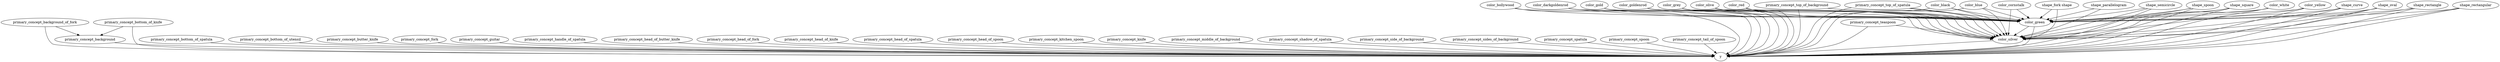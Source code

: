 strict digraph  {
primary_concept_background;
y;
primary_concept_background_of_fork;
primary_concept_bottom_of_knife;
primary_concept_bottom_of_spatula;
primary_concept_bottom_of_utensil;
primary_concept_butter_knife;
primary_concept_fork;
primary_concept_guitar;
primary_concept_handle_of_spatula;
primary_concept_head_of_butter_knife;
primary_concept_head_of_fork;
primary_concept_head_of_knife;
primary_concept_head_of_spatula;
primary_concept_head_of_spoon;
primary_concept_kitchen_spoon;
primary_concept_knife;
primary_concept_middle_of_background;
primary_concept_shadow_of_spatula;
primary_concept_side_of_background;
primary_concept_sides_of_background;
primary_concept_spatula;
primary_concept_spoon;
primary_concept_tail_of_spoon;
primary_concept_teaspoon;
primary_concept_top_of_background;
primary_concept_top_of_spatula;
color_black;
color_blue;
color_bollywood;
color_darkgoldenrod;
color_gold;
color_goldenrod;
color_green;
color_grey;
color_olive;
color_red;
color_silver;
color_white;
color_yellow;
shape_curve;
shape_oval;
shape_rectangle;
shape_rectangular;
shape_semicircle;
shape_spoon;
shape_square;
color_cornstalk;
"shape_fork shape";
shape_parallelogram;
primary_concept_background -> y;
primary_concept_background_of_fork -> y;
primary_concept_background_of_fork -> primary_concept_background;
primary_concept_bottom_of_knife -> y;
primary_concept_bottom_of_knife -> primary_concept_background;
primary_concept_bottom_of_spatula -> y;
primary_concept_bottom_of_utensil -> y;
primary_concept_butter_knife -> y;
primary_concept_fork -> y;
primary_concept_guitar -> y;
primary_concept_handle_of_spatula -> y;
primary_concept_head_of_butter_knife -> y;
primary_concept_head_of_fork -> y;
primary_concept_head_of_knife -> y;
primary_concept_head_of_spatula -> y;
primary_concept_head_of_spoon -> y;
primary_concept_kitchen_spoon -> y;
primary_concept_knife -> y;
primary_concept_middle_of_background -> y;
primary_concept_shadow_of_spatula -> y;
primary_concept_side_of_background -> y;
primary_concept_sides_of_background -> y;
primary_concept_spatula -> y;
primary_concept_spoon -> y;
primary_concept_tail_of_spoon -> y;
primary_concept_teaspoon -> y;
primary_concept_teaspoon -> color_silver;
primary_concept_top_of_background -> y;
primary_concept_top_of_background -> color_green;
primary_concept_top_of_background -> color_silver;
primary_concept_top_of_spatula -> y;
primary_concept_top_of_spatula -> color_green;
primary_concept_top_of_spatula -> color_silver;
color_black -> y;
color_black -> color_green;
color_black -> color_silver;
color_blue -> y;
color_blue -> color_green;
color_blue -> color_silver;
color_bollywood -> y;
color_bollywood -> color_green;
color_bollywood -> color_silver;
color_darkgoldenrod -> y;
color_darkgoldenrod -> color_green;
color_darkgoldenrod -> color_silver;
color_gold -> y;
color_gold -> color_green;
color_gold -> color_silver;
color_goldenrod -> y;
color_goldenrod -> color_green;
color_goldenrod -> color_silver;
color_green -> y;
color_green -> color_silver;
color_grey -> y;
color_grey -> color_green;
color_grey -> color_silver;
color_olive -> y;
color_olive -> color_green;
color_olive -> color_silver;
color_red -> y;
color_red -> color_green;
color_red -> color_silver;
color_silver -> y;
color_white -> y;
color_white -> color_green;
color_white -> color_silver;
color_yellow -> y;
color_yellow -> color_green;
color_yellow -> color_silver;
shape_curve -> y;
shape_curve -> color_green;
shape_curve -> color_silver;
shape_oval -> y;
shape_oval -> color_green;
shape_oval -> color_silver;
shape_rectangle -> y;
shape_rectangle -> color_green;
shape_rectangle -> color_silver;
shape_rectangular -> y;
shape_rectangular -> color_green;
shape_rectangular -> color_silver;
shape_semicircle -> y;
shape_semicircle -> color_green;
shape_semicircle -> color_silver;
shape_spoon -> y;
shape_spoon -> color_green;
shape_spoon -> color_silver;
shape_square -> y;
shape_square -> color_green;
shape_square -> color_silver;
color_cornstalk -> color_green;
color_cornstalk -> color_silver;
"shape_fork shape" -> color_green;
"shape_fork shape" -> color_silver;
shape_parallelogram -> color_green;
shape_parallelogram -> color_silver;
}
